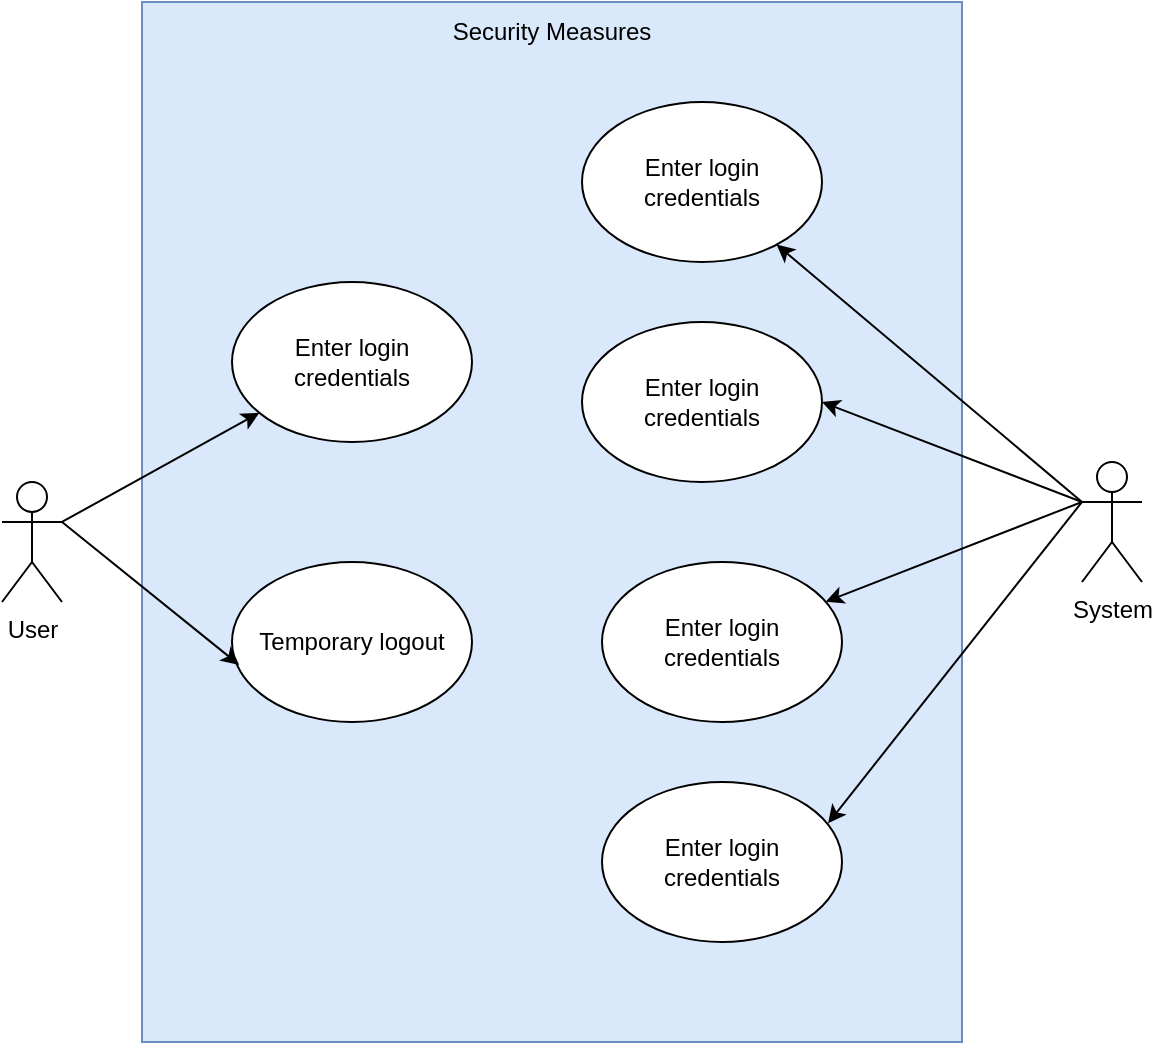 <mxfile version="24.2.2" type="github">
  <diagram name="Page-1" id="cz-wQcA3AOfUgMvnS7f6">
    <mxGraphModel dx="996" dy="559" grid="1" gridSize="10" guides="1" tooltips="1" connect="1" arrows="1" fold="1" page="1" pageScale="1" pageWidth="850" pageHeight="1100" math="0" shadow="0">
      <root>
        <mxCell id="0" />
        <mxCell id="1" parent="0" />
        <mxCell id="as4zK_FPvWti91qCupJP-20" value="" style="rounded=0;whiteSpace=wrap;html=1;fillColor=#dae8fc;strokeColor=#6c8ebf;" vertex="1" parent="1">
          <mxGeometry x="260" y="30" width="410" height="520" as="geometry" />
        </mxCell>
        <mxCell id="as4zK_FPvWti91qCupJP-14" style="edgeStyle=none;rounded=0;orthogonalLoop=1;jettySize=auto;html=1;exitX=1;exitY=0.333;exitDx=0;exitDy=0;exitPerimeter=0;" edge="1" parent="1" source="as4zK_FPvWti91qCupJP-1" target="as4zK_FPvWti91qCupJP-7">
          <mxGeometry relative="1" as="geometry" />
        </mxCell>
        <mxCell id="as4zK_FPvWti91qCupJP-1" value="User" style="shape=umlActor;verticalLabelPosition=bottom;verticalAlign=top;html=1;outlineConnect=0;" vertex="1" parent="1">
          <mxGeometry x="190" y="270" width="30" height="60" as="geometry" />
        </mxCell>
        <mxCell id="as4zK_FPvWti91qCupJP-7" value="Enter login credentials" style="ellipse;whiteSpace=wrap;html=1;" vertex="1" parent="1">
          <mxGeometry x="305" y="170" width="120" height="80" as="geometry" />
        </mxCell>
        <mxCell id="as4zK_FPvWti91qCupJP-8" value="Temporary logout" style="ellipse;whiteSpace=wrap;html=1;" vertex="1" parent="1">
          <mxGeometry x="305" y="310" width="120" height="80" as="geometry" />
        </mxCell>
        <mxCell id="as4zK_FPvWti91qCupJP-9" value="Enter login credentials" style="ellipse;whiteSpace=wrap;html=1;" vertex="1" parent="1">
          <mxGeometry x="480" y="190" width="120" height="80" as="geometry" />
        </mxCell>
        <mxCell id="as4zK_FPvWti91qCupJP-10" value="Enter login credentials" style="ellipse;whiteSpace=wrap;html=1;" vertex="1" parent="1">
          <mxGeometry x="490" y="310" width="120" height="80" as="geometry" />
        </mxCell>
        <mxCell id="as4zK_FPvWti91qCupJP-11" value="Enter login credentials" style="ellipse;whiteSpace=wrap;html=1;" vertex="1" parent="1">
          <mxGeometry x="490" y="420" width="120" height="80" as="geometry" />
        </mxCell>
        <mxCell id="as4zK_FPvWti91qCupJP-12" value="Enter login credentials" style="ellipse;whiteSpace=wrap;html=1;" vertex="1" parent="1">
          <mxGeometry x="480" y="80" width="120" height="80" as="geometry" />
        </mxCell>
        <mxCell id="as4zK_FPvWti91qCupJP-16" style="edgeStyle=none;rounded=0;orthogonalLoop=1;jettySize=auto;html=1;exitX=0;exitY=0.333;exitDx=0;exitDy=0;exitPerimeter=0;" edge="1" parent="1" source="as4zK_FPvWti91qCupJP-13" target="as4zK_FPvWti91qCupJP-12">
          <mxGeometry relative="1" as="geometry" />
        </mxCell>
        <mxCell id="as4zK_FPvWti91qCupJP-17" style="edgeStyle=none;rounded=0;orthogonalLoop=1;jettySize=auto;html=1;exitX=0;exitY=0.333;exitDx=0;exitDy=0;exitPerimeter=0;entryX=1;entryY=0.5;entryDx=0;entryDy=0;" edge="1" parent="1" source="as4zK_FPvWti91qCupJP-13" target="as4zK_FPvWti91qCupJP-9">
          <mxGeometry relative="1" as="geometry" />
        </mxCell>
        <mxCell id="as4zK_FPvWti91qCupJP-18" style="edgeStyle=none;rounded=0;orthogonalLoop=1;jettySize=auto;html=1;exitX=0;exitY=0.333;exitDx=0;exitDy=0;exitPerimeter=0;" edge="1" parent="1" source="as4zK_FPvWti91qCupJP-13" target="as4zK_FPvWti91qCupJP-10">
          <mxGeometry relative="1" as="geometry" />
        </mxCell>
        <mxCell id="as4zK_FPvWti91qCupJP-13" value="System" style="shape=umlActor;verticalLabelPosition=bottom;verticalAlign=top;html=1;outlineConnect=0;" vertex="1" parent="1">
          <mxGeometry x="730" y="260" width="30" height="60" as="geometry" />
        </mxCell>
        <mxCell id="as4zK_FPvWti91qCupJP-15" style="edgeStyle=none;rounded=0;orthogonalLoop=1;jettySize=auto;html=1;exitX=1;exitY=0.333;exitDx=0;exitDy=0;exitPerimeter=0;entryX=0.03;entryY=0.643;entryDx=0;entryDy=0;entryPerimeter=0;" edge="1" parent="1" source="as4zK_FPvWti91qCupJP-1" target="as4zK_FPvWti91qCupJP-8">
          <mxGeometry relative="1" as="geometry" />
        </mxCell>
        <mxCell id="as4zK_FPvWti91qCupJP-19" style="edgeStyle=none;rounded=0;orthogonalLoop=1;jettySize=auto;html=1;exitX=0;exitY=0.333;exitDx=0;exitDy=0;exitPerimeter=0;entryX=0.942;entryY=0.258;entryDx=0;entryDy=0;entryPerimeter=0;" edge="1" parent="1" source="as4zK_FPvWti91qCupJP-13" target="as4zK_FPvWti91qCupJP-11">
          <mxGeometry relative="1" as="geometry" />
        </mxCell>
        <mxCell id="as4zK_FPvWti91qCupJP-21" value="Security Measures" style="text;html=1;align=center;verticalAlign=middle;whiteSpace=wrap;rounded=0;" vertex="1" parent="1">
          <mxGeometry x="400" y="30" width="130" height="30" as="geometry" />
        </mxCell>
      </root>
    </mxGraphModel>
  </diagram>
</mxfile>
